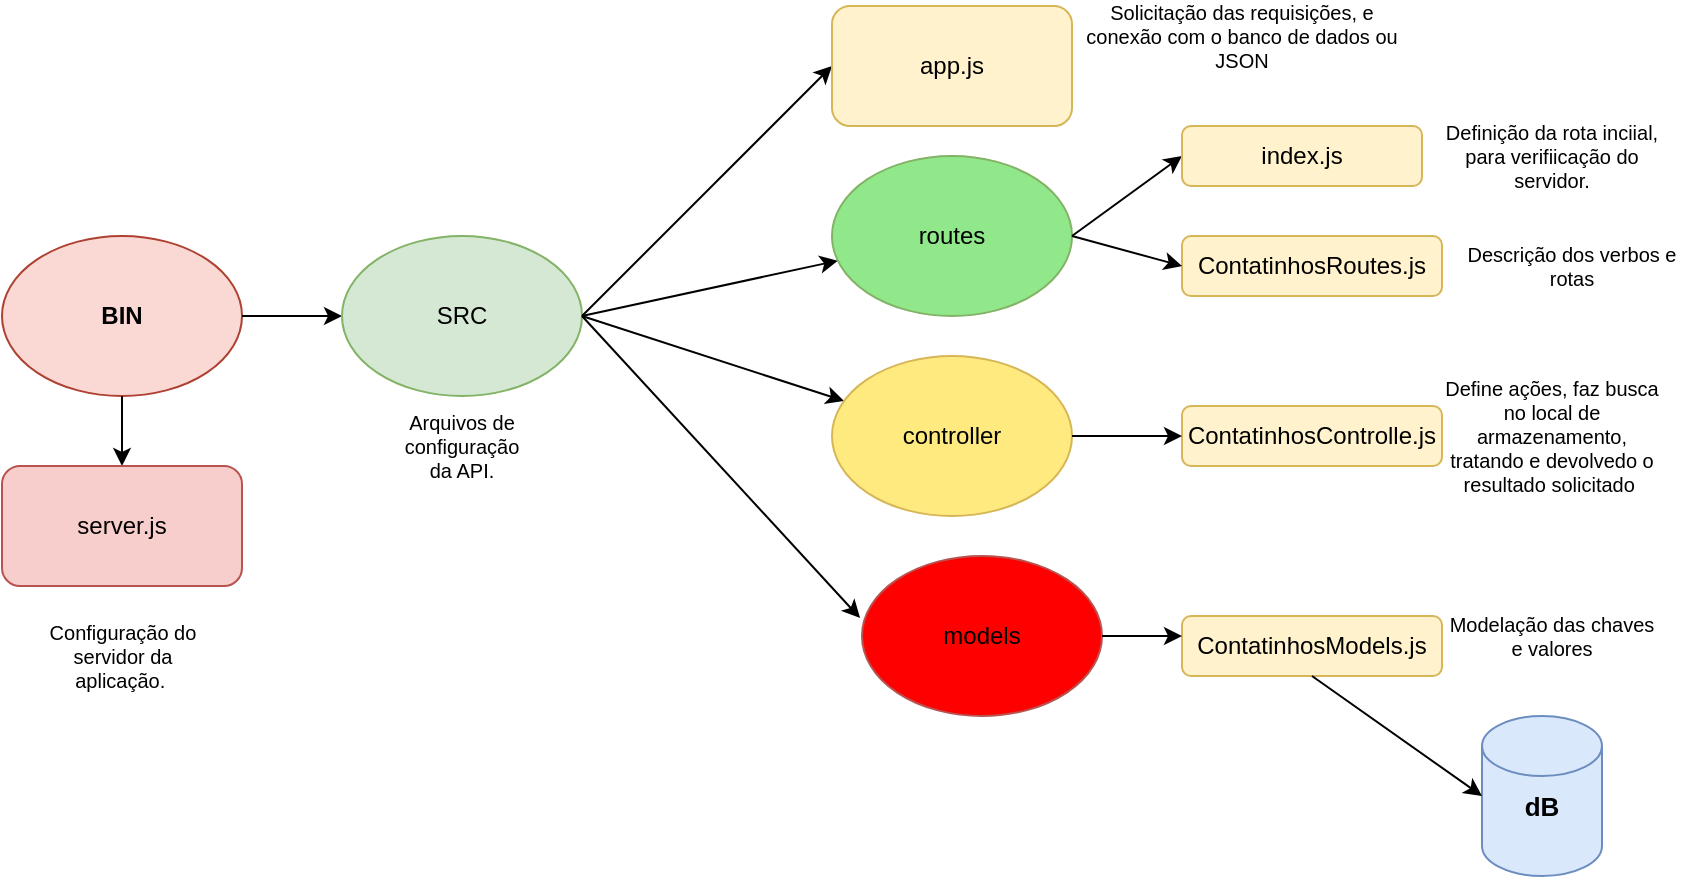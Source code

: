 <mxfile version="13.9.8" type="github">
  <diagram id="ndryuN-O-xBZZkmDjFtx" name="Page-1">
    <mxGraphModel dx="942" dy="559" grid="1" gridSize="10" guides="1" tooltips="1" connect="1" arrows="1" fold="1" page="1" pageScale="1" pageWidth="850" pageHeight="1100" math="0" shadow="0">
      <root>
        <mxCell id="0" />
        <mxCell id="1" parent="0" />
        <mxCell id="r8e0dQLB1oZqIPYGP2Eg-1" value="&lt;b&gt;BIN&lt;/b&gt;" style="ellipse;whiteSpace=wrap;html=1;fillColor=#fad9d5;strokeColor=#ae4132;" vertex="1" parent="1">
          <mxGeometry x="10" y="160" width="120" height="80" as="geometry" />
        </mxCell>
        <mxCell id="r8e0dQLB1oZqIPYGP2Eg-2" value="" style="endArrow=classic;html=1;exitX=0.5;exitY=1;exitDx=0;exitDy=0;" edge="1" parent="1" source="r8e0dQLB1oZqIPYGP2Eg-1" target="r8e0dQLB1oZqIPYGP2Eg-3">
          <mxGeometry width="50" height="50" relative="1" as="geometry">
            <mxPoint x="460" y="300" as="sourcePoint" />
            <mxPoint x="100" y="280" as="targetPoint" />
          </mxGeometry>
        </mxCell>
        <mxCell id="r8e0dQLB1oZqIPYGP2Eg-3" value="server.js" style="rounded=1;whiteSpace=wrap;html=1;fillColor=#f8cecc;strokeColor=#b85450;" vertex="1" parent="1">
          <mxGeometry x="10" y="275" width="120" height="60" as="geometry" />
        </mxCell>
        <mxCell id="r8e0dQLB1oZqIPYGP2Eg-4" value="Configuração do servidor da aplicação.&amp;nbsp;" style="text;html=1;strokeColor=none;fillColor=none;align=center;verticalAlign=middle;whiteSpace=wrap;rounded=0;fontSize=10;" vertex="1" parent="1">
          <mxGeometry x="22.5" y="350" width="95" height="40" as="geometry" />
        </mxCell>
        <mxCell id="r8e0dQLB1oZqIPYGP2Eg-5" value="" style="endArrow=classic;html=1;exitX=1;exitY=0.5;exitDx=0;exitDy=0;" edge="1" parent="1" source="r8e0dQLB1oZqIPYGP2Eg-1" target="r8e0dQLB1oZqIPYGP2Eg-6">
          <mxGeometry width="50" height="50" relative="1" as="geometry">
            <mxPoint x="450" y="270" as="sourcePoint" />
            <mxPoint x="250" y="200" as="targetPoint" />
          </mxGeometry>
        </mxCell>
        <mxCell id="r8e0dQLB1oZqIPYGP2Eg-6" value="SRC" style="ellipse;whiteSpace=wrap;html=1;fillColor=#d5e8d4;strokeColor=#82b366;" vertex="1" parent="1">
          <mxGeometry x="180" y="160" width="120" height="80" as="geometry" />
        </mxCell>
        <mxCell id="r8e0dQLB1oZqIPYGP2Eg-7" value="Arquivos de configuração da API." style="text;html=1;strokeColor=none;fillColor=none;align=center;verticalAlign=middle;whiteSpace=wrap;rounded=0;fontSize=10;" vertex="1" parent="1">
          <mxGeometry x="220" y="255" width="40" height="20" as="geometry" />
        </mxCell>
        <mxCell id="r8e0dQLB1oZqIPYGP2Eg-10" value="" style="endArrow=classic;html=1;exitX=1;exitY=0.5;exitDx=0;exitDy=0;entryX=0;entryY=0.5;entryDx=0;entryDy=0;" edge="1" parent="1" source="r8e0dQLB1oZqIPYGP2Eg-6" target="r8e0dQLB1oZqIPYGP2Eg-11">
          <mxGeometry width="50" height="50" relative="1" as="geometry">
            <mxPoint x="450" y="240" as="sourcePoint" />
            <mxPoint x="480" y="80" as="targetPoint" />
          </mxGeometry>
        </mxCell>
        <mxCell id="r8e0dQLB1oZqIPYGP2Eg-11" value="app.js" style="rounded=1;whiteSpace=wrap;html=1;fillColor=#fff2cc;strokeColor=#d6b656;" vertex="1" parent="1">
          <mxGeometry x="425" y="45" width="120" height="60" as="geometry" />
        </mxCell>
        <mxCell id="r8e0dQLB1oZqIPYGP2Eg-12" value="Solicitação das requisições, e conexão com o banco de dados ou JSON" style="text;html=1;strokeColor=none;fillColor=none;align=center;verticalAlign=middle;whiteSpace=wrap;rounded=0;fontSize=10;" vertex="1" parent="1">
          <mxGeometry x="550" y="50" width="160" height="20" as="geometry" />
        </mxCell>
        <mxCell id="r8e0dQLB1oZqIPYGP2Eg-13" value="" style="endArrow=classic;html=1;fontSize=10;" edge="1" parent="1" target="r8e0dQLB1oZqIPYGP2Eg-14">
          <mxGeometry width="50" height="50" relative="1" as="geometry">
            <mxPoint x="300" y="200" as="sourcePoint" />
            <mxPoint x="480" y="160" as="targetPoint" />
          </mxGeometry>
        </mxCell>
        <mxCell id="r8e0dQLB1oZqIPYGP2Eg-14" value="routes" style="ellipse;whiteSpace=wrap;html=1;strokeColor=#82b366;fillColor=#91E88B;" vertex="1" parent="1">
          <mxGeometry x="425" y="120" width="120" height="80" as="geometry" />
        </mxCell>
        <mxCell id="r8e0dQLB1oZqIPYGP2Eg-15" value="" style="endArrow=classic;html=1;fontSize=10;exitX=1;exitY=0.5;exitDx=0;exitDy=0;" edge="1" parent="1" source="r8e0dQLB1oZqIPYGP2Eg-6" target="r8e0dQLB1oZqIPYGP2Eg-16">
          <mxGeometry width="50" height="50" relative="1" as="geometry">
            <mxPoint x="450" y="170" as="sourcePoint" />
            <mxPoint x="480" y="240" as="targetPoint" />
          </mxGeometry>
        </mxCell>
        <mxCell id="r8e0dQLB1oZqIPYGP2Eg-16" value="controller" style="ellipse;whiteSpace=wrap;html=1;strokeColor=#d6b656;fillColor=#FFEA80;" vertex="1" parent="1">
          <mxGeometry x="425" y="220" width="120" height="80" as="geometry" />
        </mxCell>
        <mxCell id="r8e0dQLB1oZqIPYGP2Eg-17" value="" style="endArrow=classic;html=1;fontSize=10;exitX=1;exitY=0.5;exitDx=0;exitDy=0;entryX=-0.008;entryY=0.388;entryDx=0;entryDy=0;entryPerimeter=0;" edge="1" parent="1" source="r8e0dQLB1oZqIPYGP2Eg-6" target="r8e0dQLB1oZqIPYGP2Eg-18">
          <mxGeometry width="50" height="50" relative="1" as="geometry">
            <mxPoint x="450" y="170" as="sourcePoint" />
            <mxPoint x="480" y="360" as="targetPoint" />
          </mxGeometry>
        </mxCell>
        <mxCell id="r8e0dQLB1oZqIPYGP2Eg-18" value="models" style="ellipse;whiteSpace=wrap;html=1;strokeColor=#b85450;fillColor=#FF0000;" vertex="1" parent="1">
          <mxGeometry x="440" y="320" width="120" height="80" as="geometry" />
        </mxCell>
        <mxCell id="r8e0dQLB1oZqIPYGP2Eg-19" value="" style="endArrow=classic;html=1;fontSize=10;exitX=1;exitY=0.5;exitDx=0;exitDy=0;entryX=0;entryY=0.5;entryDx=0;entryDy=0;" edge="1" parent="1" source="r8e0dQLB1oZqIPYGP2Eg-14" target="r8e0dQLB1oZqIPYGP2Eg-20">
          <mxGeometry width="50" height="50" relative="1" as="geometry">
            <mxPoint x="610" y="160" as="sourcePoint" />
            <mxPoint x="660" y="120" as="targetPoint" />
          </mxGeometry>
        </mxCell>
        <mxCell id="r8e0dQLB1oZqIPYGP2Eg-20" value="index.js" style="rounded=1;whiteSpace=wrap;html=1;fillColor=#fff2cc;strokeColor=#d6b656;" vertex="1" parent="1">
          <mxGeometry x="600" y="105" width="120" height="30" as="geometry" />
        </mxCell>
        <mxCell id="r8e0dQLB1oZqIPYGP2Eg-22" value="Definição da rota inciial, para verifiicação do servidor." style="text;html=1;strokeColor=none;fillColor=none;align=center;verticalAlign=middle;whiteSpace=wrap;rounded=0;fontSize=10;" vertex="1" parent="1">
          <mxGeometry x="730" y="110" width="110" height="20" as="geometry" />
        </mxCell>
        <mxCell id="r8e0dQLB1oZqIPYGP2Eg-25" value="Descrição dos verbos e rotas" style="text;html=1;strokeColor=none;fillColor=none;align=center;verticalAlign=middle;whiteSpace=wrap;rounded=0;fontSize=10;" vertex="1" parent="1">
          <mxGeometry x="740" y="165" width="110" height="20" as="geometry" />
        </mxCell>
        <mxCell id="r8e0dQLB1oZqIPYGP2Eg-26" value="" style="endArrow=classic;html=1;fontSize=10;exitX=1;exitY=0.5;exitDx=0;exitDy=0;" edge="1" parent="1" source="r8e0dQLB1oZqIPYGP2Eg-24">
          <mxGeometry width="50" height="50" relative="1" as="geometry">
            <mxPoint x="450" y="240" as="sourcePoint" />
            <mxPoint x="650" y="260" as="targetPoint" />
          </mxGeometry>
        </mxCell>
        <mxCell id="r8e0dQLB1oZqIPYGP2Eg-27" value="ContatinhosRoutes.js" style="rounded=1;whiteSpace=wrap;html=1;fillColor=#fff2cc;strokeColor=#d6b656;" vertex="1" parent="1">
          <mxGeometry x="600" y="160" width="130" height="30" as="geometry" />
        </mxCell>
        <mxCell id="r8e0dQLB1oZqIPYGP2Eg-28" value="Define ações, faz busca no local de armazenamento, tratando e devolvedo o resultado solicitado&amp;nbsp;" style="text;html=1;strokeColor=none;fillColor=none;align=center;verticalAlign=middle;whiteSpace=wrap;rounded=0;fontSize=10;" vertex="1" parent="1">
          <mxGeometry x="730" y="250" width="110" height="20" as="geometry" />
        </mxCell>
        <mxCell id="r8e0dQLB1oZqIPYGP2Eg-24" value="ContatinhosControlle.js" style="rounded=1;whiteSpace=wrap;html=1;fillColor=#fff2cc;strokeColor=#d6b656;" vertex="1" parent="1">
          <mxGeometry x="600" y="245" width="130" height="30" as="geometry" />
        </mxCell>
        <mxCell id="r8e0dQLB1oZqIPYGP2Eg-31" value="" style="endArrow=classic;html=1;fontSize=10;exitX=1;exitY=0.5;exitDx=0;exitDy=0;" edge="1" parent="1" source="r8e0dQLB1oZqIPYGP2Eg-16" target="r8e0dQLB1oZqIPYGP2Eg-24">
          <mxGeometry width="50" height="50" relative="1" as="geometry">
            <mxPoint x="545" y="260" as="sourcePoint" />
            <mxPoint x="650" y="260" as="targetPoint" />
          </mxGeometry>
        </mxCell>
        <mxCell id="r8e0dQLB1oZqIPYGP2Eg-34" value="ContatinhosModels.js" style="rounded=1;whiteSpace=wrap;html=1;fillColor=#fff2cc;strokeColor=#d6b656;" vertex="1" parent="1">
          <mxGeometry x="600" y="350" width="130" height="30" as="geometry" />
        </mxCell>
        <mxCell id="r8e0dQLB1oZqIPYGP2Eg-38" value="" style="endArrow=classic;html=1;fontSize=10;exitX=1;exitY=0.5;exitDx=0;exitDy=0;entryX=0;entryY=0.5;entryDx=0;entryDy=0;" edge="1" parent="1" source="r8e0dQLB1oZqIPYGP2Eg-14" target="r8e0dQLB1oZqIPYGP2Eg-27">
          <mxGeometry width="50" height="50" relative="1" as="geometry">
            <mxPoint x="410" y="220" as="sourcePoint" />
            <mxPoint x="460" y="170" as="targetPoint" />
          </mxGeometry>
        </mxCell>
        <mxCell id="r8e0dQLB1oZqIPYGP2Eg-39" value="" style="endArrow=classic;html=1;fontSize=10;exitX=1;exitY=0.5;exitDx=0;exitDy=0;" edge="1" parent="1" source="r8e0dQLB1oZqIPYGP2Eg-18">
          <mxGeometry width="50" height="50" relative="1" as="geometry">
            <mxPoint x="410" y="220" as="sourcePoint" />
            <mxPoint x="600" y="360" as="targetPoint" />
          </mxGeometry>
        </mxCell>
        <mxCell id="r8e0dQLB1oZqIPYGP2Eg-40" value="Modelação das chaves e valores" style="text;html=1;strokeColor=none;fillColor=none;align=center;verticalAlign=middle;whiteSpace=wrap;rounded=0;fontSize=10;" vertex="1" parent="1">
          <mxGeometry x="730" y="350" width="110" height="20" as="geometry" />
        </mxCell>
        <mxCell id="r8e0dQLB1oZqIPYGP2Eg-41" value="" style="shape=cylinder3;whiteSpace=wrap;html=1;boundedLbl=1;backgroundOutline=1;size=15;fillColor=#dae8fc;fontSize=10;strokeColor=#6c8ebf;" vertex="1" parent="1">
          <mxGeometry x="750" y="400" width="60" height="80" as="geometry" />
        </mxCell>
        <mxCell id="r8e0dQLB1oZqIPYGP2Eg-42" value="" style="endArrow=classic;html=1;fontSize=10;exitX=0.5;exitY=1;exitDx=0;exitDy=0;entryX=0;entryY=0.5;entryDx=0;entryDy=0;entryPerimeter=0;" edge="1" parent="1" source="r8e0dQLB1oZqIPYGP2Eg-34" target="r8e0dQLB1oZqIPYGP2Eg-41">
          <mxGeometry width="50" height="50" relative="1" as="geometry">
            <mxPoint x="480" y="330" as="sourcePoint" />
            <mxPoint x="530" y="280" as="targetPoint" />
          </mxGeometry>
        </mxCell>
        <mxCell id="r8e0dQLB1oZqIPYGP2Eg-43" value="dB" style="text;html=1;strokeColor=none;fillColor=none;align=center;verticalAlign=middle;whiteSpace=wrap;rounded=0;fontSize=13;fontStyle=1" vertex="1" parent="1">
          <mxGeometry x="756.25" y="440" width="47.5" height="10" as="geometry" />
        </mxCell>
      </root>
    </mxGraphModel>
  </diagram>
</mxfile>
